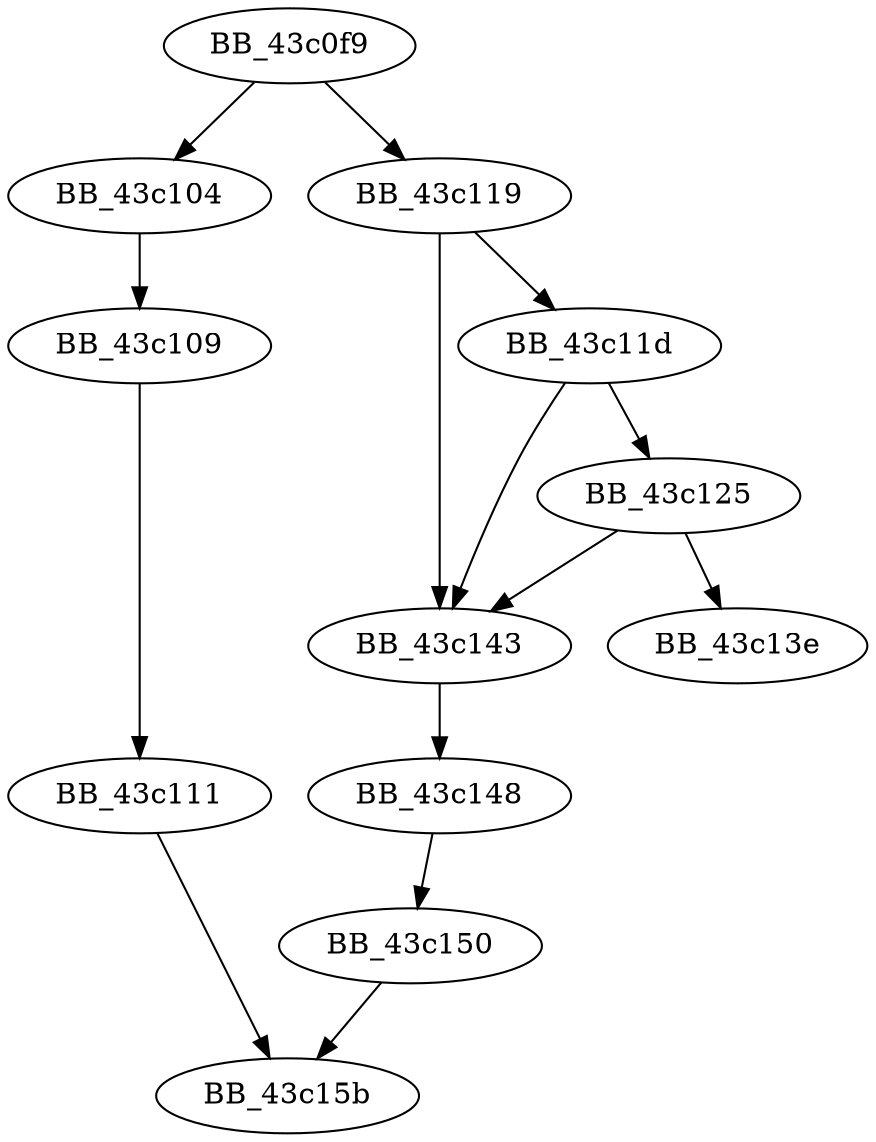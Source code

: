DiGraph __get_osfhandle{
BB_43c0f9->BB_43c104
BB_43c0f9->BB_43c119
BB_43c104->BB_43c109
BB_43c109->BB_43c111
BB_43c111->BB_43c15b
BB_43c119->BB_43c11d
BB_43c119->BB_43c143
BB_43c11d->BB_43c125
BB_43c11d->BB_43c143
BB_43c125->BB_43c13e
BB_43c125->BB_43c143
BB_43c143->BB_43c148
BB_43c148->BB_43c150
BB_43c150->BB_43c15b
}
